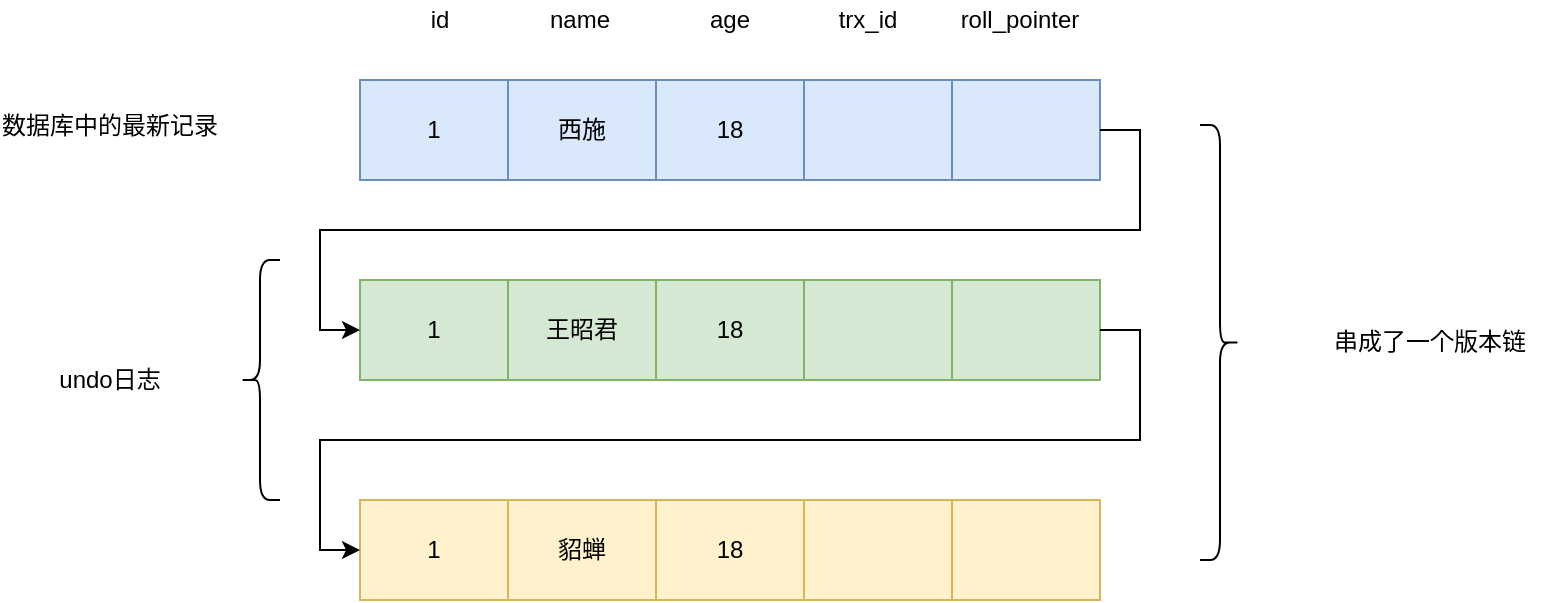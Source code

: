 <mxfile version="14.0.1" type="github">
  <diagram id="lSn9QHW36Qh600Oz0gpU" name="Page-1">
    <mxGraphModel dx="946" dy="538" grid="1" gridSize="10" guides="1" tooltips="1" connect="1" arrows="1" fold="1" page="1" pageScale="1" pageWidth="827" pageHeight="1169" math="0" shadow="0">
      <root>
        <mxCell id="0" />
        <mxCell id="1" parent="0" />
        <mxCell id="kxOCpHjJG9Tw3mA2eaha-43" value="" style="shape=table;html=1;whiteSpace=wrap;startSize=0;container=1;collapsible=0;childLayout=tableLayout;sketch=0;fillColor=#dae8fc;strokeColor=#6c8ebf;" vertex="1" parent="1">
          <mxGeometry x="320" y="160" width="370" height="50" as="geometry" />
        </mxCell>
        <mxCell id="kxOCpHjJG9Tw3mA2eaha-44" value="" style="shape=partialRectangle;html=1;whiteSpace=wrap;collapsible=0;dropTarget=0;pointerEvents=0;fillColor=none;top=0;left=0;bottom=0;right=0;points=[[0,0.5],[1,0.5]];portConstraint=eastwest;" vertex="1" parent="kxOCpHjJG9Tw3mA2eaha-43">
          <mxGeometry width="370" height="50" as="geometry" />
        </mxCell>
        <mxCell id="kxOCpHjJG9Tw3mA2eaha-45" value="1" style="shape=partialRectangle;html=1;whiteSpace=wrap;connectable=0;fillColor=none;top=0;left=0;bottom=0;right=0;overflow=hidden;" vertex="1" parent="kxOCpHjJG9Tw3mA2eaha-44">
          <mxGeometry width="74" height="50" as="geometry" />
        </mxCell>
        <mxCell id="kxOCpHjJG9Tw3mA2eaha-46" value="西施" style="shape=partialRectangle;html=1;whiteSpace=wrap;connectable=0;fillColor=none;top=0;left=0;bottom=0;right=0;overflow=hidden;" vertex="1" parent="kxOCpHjJG9Tw3mA2eaha-44">
          <mxGeometry x="74" width="74" height="50" as="geometry" />
        </mxCell>
        <mxCell id="kxOCpHjJG9Tw3mA2eaha-47" value="18" style="shape=partialRectangle;html=1;whiteSpace=wrap;connectable=0;fillColor=none;top=0;left=0;bottom=0;right=0;overflow=hidden;" vertex="1" parent="kxOCpHjJG9Tw3mA2eaha-44">
          <mxGeometry x="148" width="74" height="50" as="geometry" />
        </mxCell>
        <mxCell id="kxOCpHjJG9Tw3mA2eaha-56" style="shape=partialRectangle;html=1;whiteSpace=wrap;connectable=0;fillColor=none;top=0;left=0;bottom=0;right=0;overflow=hidden;" vertex="1" parent="kxOCpHjJG9Tw3mA2eaha-44">
          <mxGeometry x="222" width="74" height="50" as="geometry" />
        </mxCell>
        <mxCell id="kxOCpHjJG9Tw3mA2eaha-59" style="shape=partialRectangle;html=1;whiteSpace=wrap;connectable=0;fillColor=none;top=0;left=0;bottom=0;right=0;overflow=hidden;" vertex="1" parent="kxOCpHjJG9Tw3mA2eaha-44">
          <mxGeometry x="296" width="74" height="50" as="geometry" />
        </mxCell>
        <mxCell id="kxOCpHjJG9Tw3mA2eaha-62" value="" style="shape=table;html=1;whiteSpace=wrap;startSize=0;container=1;collapsible=0;childLayout=tableLayout;sketch=0;fillColor=#d5e8d4;strokeColor=#82b366;" vertex="1" parent="1">
          <mxGeometry x="320" y="260" width="370" height="50" as="geometry" />
        </mxCell>
        <mxCell id="kxOCpHjJG9Tw3mA2eaha-63" value="" style="shape=partialRectangle;html=1;whiteSpace=wrap;collapsible=0;dropTarget=0;pointerEvents=0;fillColor=none;top=0;left=0;bottom=0;right=0;points=[[0,0.5],[1,0.5]];portConstraint=eastwest;" vertex="1" parent="kxOCpHjJG9Tw3mA2eaha-62">
          <mxGeometry width="370" height="50" as="geometry" />
        </mxCell>
        <mxCell id="kxOCpHjJG9Tw3mA2eaha-64" value="1" style="shape=partialRectangle;html=1;whiteSpace=wrap;connectable=0;fillColor=none;top=0;left=0;bottom=0;right=0;overflow=hidden;" vertex="1" parent="kxOCpHjJG9Tw3mA2eaha-63">
          <mxGeometry width="74" height="50" as="geometry" />
        </mxCell>
        <mxCell id="kxOCpHjJG9Tw3mA2eaha-65" value="王昭君" style="shape=partialRectangle;html=1;whiteSpace=wrap;connectable=0;fillColor=none;top=0;left=0;bottom=0;right=0;overflow=hidden;" vertex="1" parent="kxOCpHjJG9Tw3mA2eaha-63">
          <mxGeometry x="74" width="74" height="50" as="geometry" />
        </mxCell>
        <mxCell id="kxOCpHjJG9Tw3mA2eaha-66" value="18" style="shape=partialRectangle;html=1;whiteSpace=wrap;connectable=0;fillColor=none;top=0;left=0;bottom=0;right=0;overflow=hidden;" vertex="1" parent="kxOCpHjJG9Tw3mA2eaha-63">
          <mxGeometry x="148" width="74" height="50" as="geometry" />
        </mxCell>
        <mxCell id="kxOCpHjJG9Tw3mA2eaha-67" style="shape=partialRectangle;html=1;whiteSpace=wrap;connectable=0;fillColor=none;top=0;left=0;bottom=0;right=0;overflow=hidden;" vertex="1" parent="kxOCpHjJG9Tw3mA2eaha-63">
          <mxGeometry x="222" width="74" height="50" as="geometry" />
        </mxCell>
        <mxCell id="kxOCpHjJG9Tw3mA2eaha-68" style="shape=partialRectangle;html=1;whiteSpace=wrap;connectable=0;fillColor=none;top=0;left=0;bottom=0;right=0;overflow=hidden;" vertex="1" parent="kxOCpHjJG9Tw3mA2eaha-63">
          <mxGeometry x="296" width="74" height="50" as="geometry" />
        </mxCell>
        <mxCell id="kxOCpHjJG9Tw3mA2eaha-69" value="" style="shape=table;html=1;whiteSpace=wrap;startSize=0;container=1;collapsible=0;childLayout=tableLayout;sketch=0;fillColor=#fff2cc;strokeColor=#d6b656;" vertex="1" parent="1">
          <mxGeometry x="320" y="370" width="370" height="50" as="geometry" />
        </mxCell>
        <mxCell id="kxOCpHjJG9Tw3mA2eaha-70" value="" style="shape=partialRectangle;html=1;whiteSpace=wrap;collapsible=0;dropTarget=0;pointerEvents=0;fillColor=none;top=0;left=0;bottom=0;right=0;points=[[0,0.5],[1,0.5]];portConstraint=eastwest;" vertex="1" parent="kxOCpHjJG9Tw3mA2eaha-69">
          <mxGeometry width="370" height="50" as="geometry" />
        </mxCell>
        <mxCell id="kxOCpHjJG9Tw3mA2eaha-71" value="1" style="shape=partialRectangle;html=1;whiteSpace=wrap;connectable=0;fillColor=none;top=0;left=0;bottom=0;right=0;overflow=hidden;" vertex="1" parent="kxOCpHjJG9Tw3mA2eaha-70">
          <mxGeometry width="74" height="50" as="geometry" />
        </mxCell>
        <mxCell id="kxOCpHjJG9Tw3mA2eaha-72" value="貂蝉" style="shape=partialRectangle;html=1;whiteSpace=wrap;connectable=0;fillColor=none;top=0;left=0;bottom=0;right=0;overflow=hidden;" vertex="1" parent="kxOCpHjJG9Tw3mA2eaha-70">
          <mxGeometry x="74" width="74" height="50" as="geometry" />
        </mxCell>
        <mxCell id="kxOCpHjJG9Tw3mA2eaha-73" value="18" style="shape=partialRectangle;html=1;whiteSpace=wrap;connectable=0;fillColor=none;top=0;left=0;bottom=0;right=0;overflow=hidden;" vertex="1" parent="kxOCpHjJG9Tw3mA2eaha-70">
          <mxGeometry x="148" width="74" height="50" as="geometry" />
        </mxCell>
        <mxCell id="kxOCpHjJG9Tw3mA2eaha-74" style="shape=partialRectangle;html=1;whiteSpace=wrap;connectable=0;fillColor=none;top=0;left=0;bottom=0;right=0;overflow=hidden;" vertex="1" parent="kxOCpHjJG9Tw3mA2eaha-70">
          <mxGeometry x="222" width="74" height="50" as="geometry" />
        </mxCell>
        <mxCell id="kxOCpHjJG9Tw3mA2eaha-75" style="shape=partialRectangle;html=1;whiteSpace=wrap;connectable=0;fillColor=none;top=0;left=0;bottom=0;right=0;overflow=hidden;" vertex="1" parent="kxOCpHjJG9Tw3mA2eaha-70">
          <mxGeometry x="296" width="74" height="50" as="geometry" />
        </mxCell>
        <mxCell id="kxOCpHjJG9Tw3mA2eaha-82" style="edgeStyle=orthogonalEdgeStyle;rounded=0;orthogonalLoop=1;jettySize=auto;html=1;exitX=1;exitY=0.5;exitDx=0;exitDy=0;entryX=0;entryY=0.5;entryDx=0;entryDy=0;sketch=0;shadow=0;" edge="1" parent="1" source="kxOCpHjJG9Tw3mA2eaha-44" target="kxOCpHjJG9Tw3mA2eaha-63">
          <mxGeometry relative="1" as="geometry" />
        </mxCell>
        <mxCell id="kxOCpHjJG9Tw3mA2eaha-83" style="edgeStyle=orthogonalEdgeStyle;rounded=0;orthogonalLoop=1;jettySize=auto;html=1;exitX=1;exitY=0.5;exitDx=0;exitDy=0;entryX=0;entryY=0.5;entryDx=0;entryDy=0;sketch=0;shadow=0;" edge="1" parent="1" source="kxOCpHjJG9Tw3mA2eaha-63" target="kxOCpHjJG9Tw3mA2eaha-70">
          <mxGeometry relative="1" as="geometry" />
        </mxCell>
        <mxCell id="kxOCpHjJG9Tw3mA2eaha-84" value="id" style="text;html=1;strokeColor=none;fillColor=none;align=center;verticalAlign=middle;whiteSpace=wrap;rounded=0;sketch=0;" vertex="1" parent="1">
          <mxGeometry x="340" y="120" width="40" height="20" as="geometry" />
        </mxCell>
        <mxCell id="kxOCpHjJG9Tw3mA2eaha-86" value="name" style="text;html=1;strokeColor=none;fillColor=none;align=center;verticalAlign=middle;whiteSpace=wrap;rounded=0;sketch=0;" vertex="1" parent="1">
          <mxGeometry x="410" y="120" width="40" height="20" as="geometry" />
        </mxCell>
        <mxCell id="kxOCpHjJG9Tw3mA2eaha-87" value="age" style="text;html=1;strokeColor=none;fillColor=none;align=center;verticalAlign=middle;whiteSpace=wrap;rounded=0;sketch=0;" vertex="1" parent="1">
          <mxGeometry x="485" y="120" width="40" height="20" as="geometry" />
        </mxCell>
        <mxCell id="kxOCpHjJG9Tw3mA2eaha-88" value="trx_id" style="text;html=1;strokeColor=none;fillColor=none;align=center;verticalAlign=middle;whiteSpace=wrap;rounded=0;sketch=0;" vertex="1" parent="1">
          <mxGeometry x="554" y="120" width="40" height="20" as="geometry" />
        </mxCell>
        <mxCell id="kxOCpHjJG9Tw3mA2eaha-89" value="roll_pointer" style="text;html=1;strokeColor=none;fillColor=none;align=center;verticalAlign=middle;whiteSpace=wrap;rounded=0;sketch=0;" vertex="1" parent="1">
          <mxGeometry x="630" y="120" width="40" height="20" as="geometry" />
        </mxCell>
        <mxCell id="kxOCpHjJG9Tw3mA2eaha-90" value="" style="shape=curlyBracket;whiteSpace=wrap;html=1;rounded=1;sketch=0;" vertex="1" parent="1">
          <mxGeometry x="260" y="250" width="20" height="120" as="geometry" />
        </mxCell>
        <mxCell id="kxOCpHjJG9Tw3mA2eaha-91" value="数据库中的最新记录" style="text;html=1;strokeColor=none;fillColor=none;align=center;verticalAlign=middle;whiteSpace=wrap;rounded=0;sketch=0;" vertex="1" parent="1">
          <mxGeometry x="140" y="175" width="110" height="15" as="geometry" />
        </mxCell>
        <mxCell id="kxOCpHjJG9Tw3mA2eaha-92" value="undo日志" style="text;html=1;strokeColor=none;fillColor=none;align=center;verticalAlign=middle;whiteSpace=wrap;rounded=0;sketch=0;" vertex="1" parent="1">
          <mxGeometry x="140" y="302.5" width="110" height="15" as="geometry" />
        </mxCell>
        <mxCell id="kxOCpHjJG9Tw3mA2eaha-93" value="" style="shape=curlyBracket;whiteSpace=wrap;html=1;rounded=1;sketch=0;direction=west;" vertex="1" parent="1">
          <mxGeometry x="740" y="182.5" width="20" height="217.5" as="geometry" />
        </mxCell>
        <mxCell id="kxOCpHjJG9Tw3mA2eaha-94" value="串成了一个版本链" style="text;html=1;strokeColor=none;fillColor=none;align=center;verticalAlign=middle;whiteSpace=wrap;rounded=0;sketch=0;" vertex="1" parent="1">
          <mxGeometry x="800" y="283.75" width="110" height="15" as="geometry" />
        </mxCell>
      </root>
    </mxGraphModel>
  </diagram>
</mxfile>
